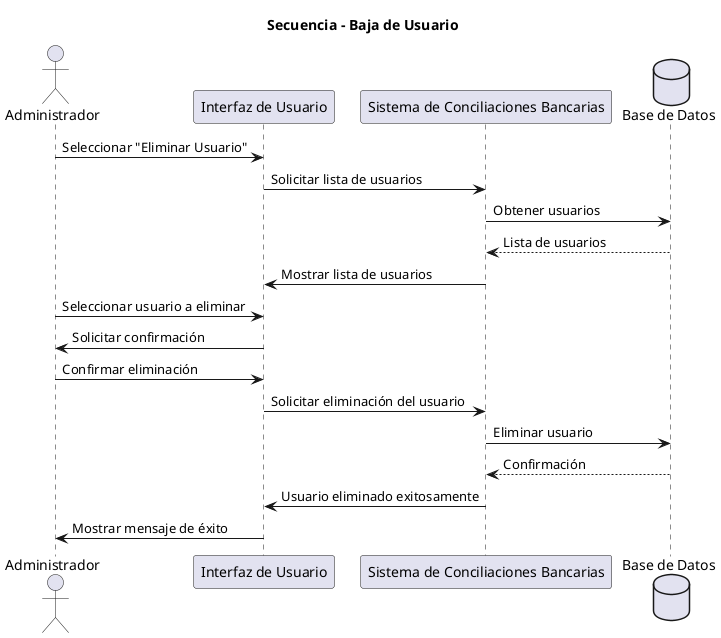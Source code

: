 @startuml BajaDeUsuario
title Secuencia - Baja de Usuario

actor Administrador as Admin
participant "Interfaz de Usuario" as UI
participant "Sistema de Conciliaciones Bancarias" as Sistema
database "Base de Datos" as BD

Admin -> UI: Seleccionar "Eliminar Usuario"
UI -> Sistema: Solicitar lista de usuarios
Sistema -> BD: Obtener usuarios
BD --> Sistema: Lista de usuarios
Sistema -> UI: Mostrar lista de usuarios
Admin -> UI: Seleccionar usuario a eliminar
UI -> Admin: Solicitar confirmación
Admin -> UI: Confirmar eliminación
UI -> Sistema: Solicitar eliminación del usuario
Sistema -> BD: Eliminar usuario
BD --> Sistema: Confirmación
Sistema -> UI: Usuario eliminado exitosamente
UI -> Admin: Mostrar mensaje de éxito

@enduml